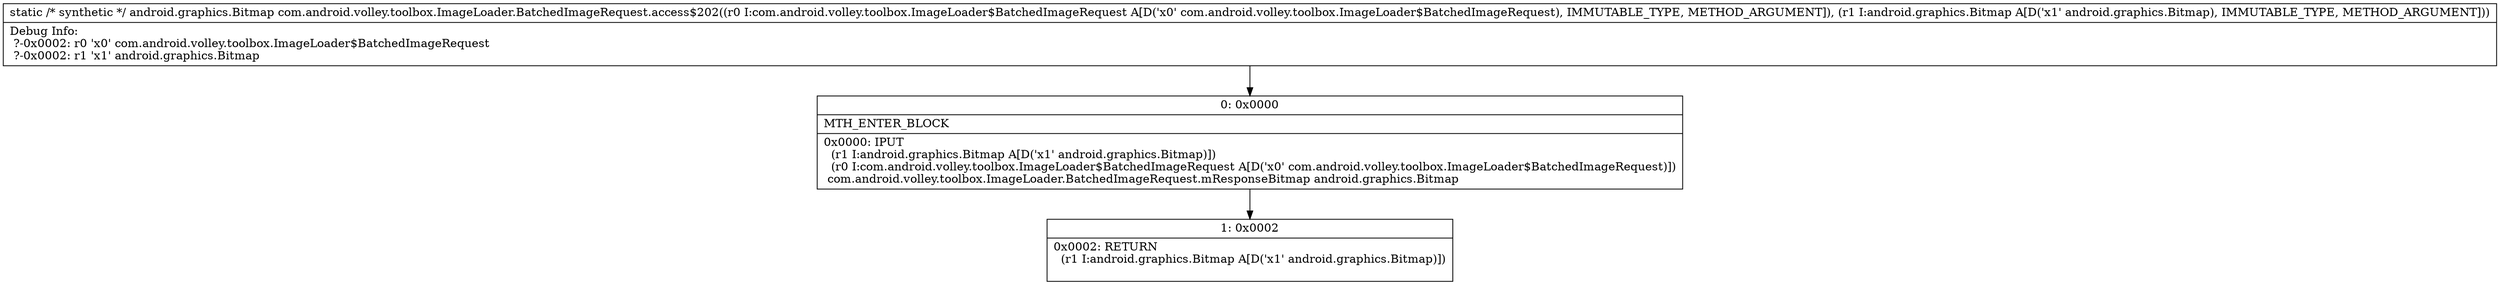 digraph "CFG forcom.android.volley.toolbox.ImageLoader.BatchedImageRequest.access$202(Lcom\/android\/volley\/toolbox\/ImageLoader$BatchedImageRequest;Landroid\/graphics\/Bitmap;)Landroid\/graphics\/Bitmap;" {
Node_0 [shape=record,label="{0\:\ 0x0000|MTH_ENTER_BLOCK\l|0x0000: IPUT  \l  (r1 I:android.graphics.Bitmap A[D('x1' android.graphics.Bitmap)])\l  (r0 I:com.android.volley.toolbox.ImageLoader$BatchedImageRequest A[D('x0' com.android.volley.toolbox.ImageLoader$BatchedImageRequest)])\l com.android.volley.toolbox.ImageLoader.BatchedImageRequest.mResponseBitmap android.graphics.Bitmap \l}"];
Node_1 [shape=record,label="{1\:\ 0x0002|0x0002: RETURN  \l  (r1 I:android.graphics.Bitmap A[D('x1' android.graphics.Bitmap)])\l \l}"];
MethodNode[shape=record,label="{static \/* synthetic *\/ android.graphics.Bitmap com.android.volley.toolbox.ImageLoader.BatchedImageRequest.access$202((r0 I:com.android.volley.toolbox.ImageLoader$BatchedImageRequest A[D('x0' com.android.volley.toolbox.ImageLoader$BatchedImageRequest), IMMUTABLE_TYPE, METHOD_ARGUMENT]), (r1 I:android.graphics.Bitmap A[D('x1' android.graphics.Bitmap), IMMUTABLE_TYPE, METHOD_ARGUMENT]))  | Debug Info:\l  ?\-0x0002: r0 'x0' com.android.volley.toolbox.ImageLoader$BatchedImageRequest\l  ?\-0x0002: r1 'x1' android.graphics.Bitmap\l}"];
MethodNode -> Node_0;
Node_0 -> Node_1;
}

